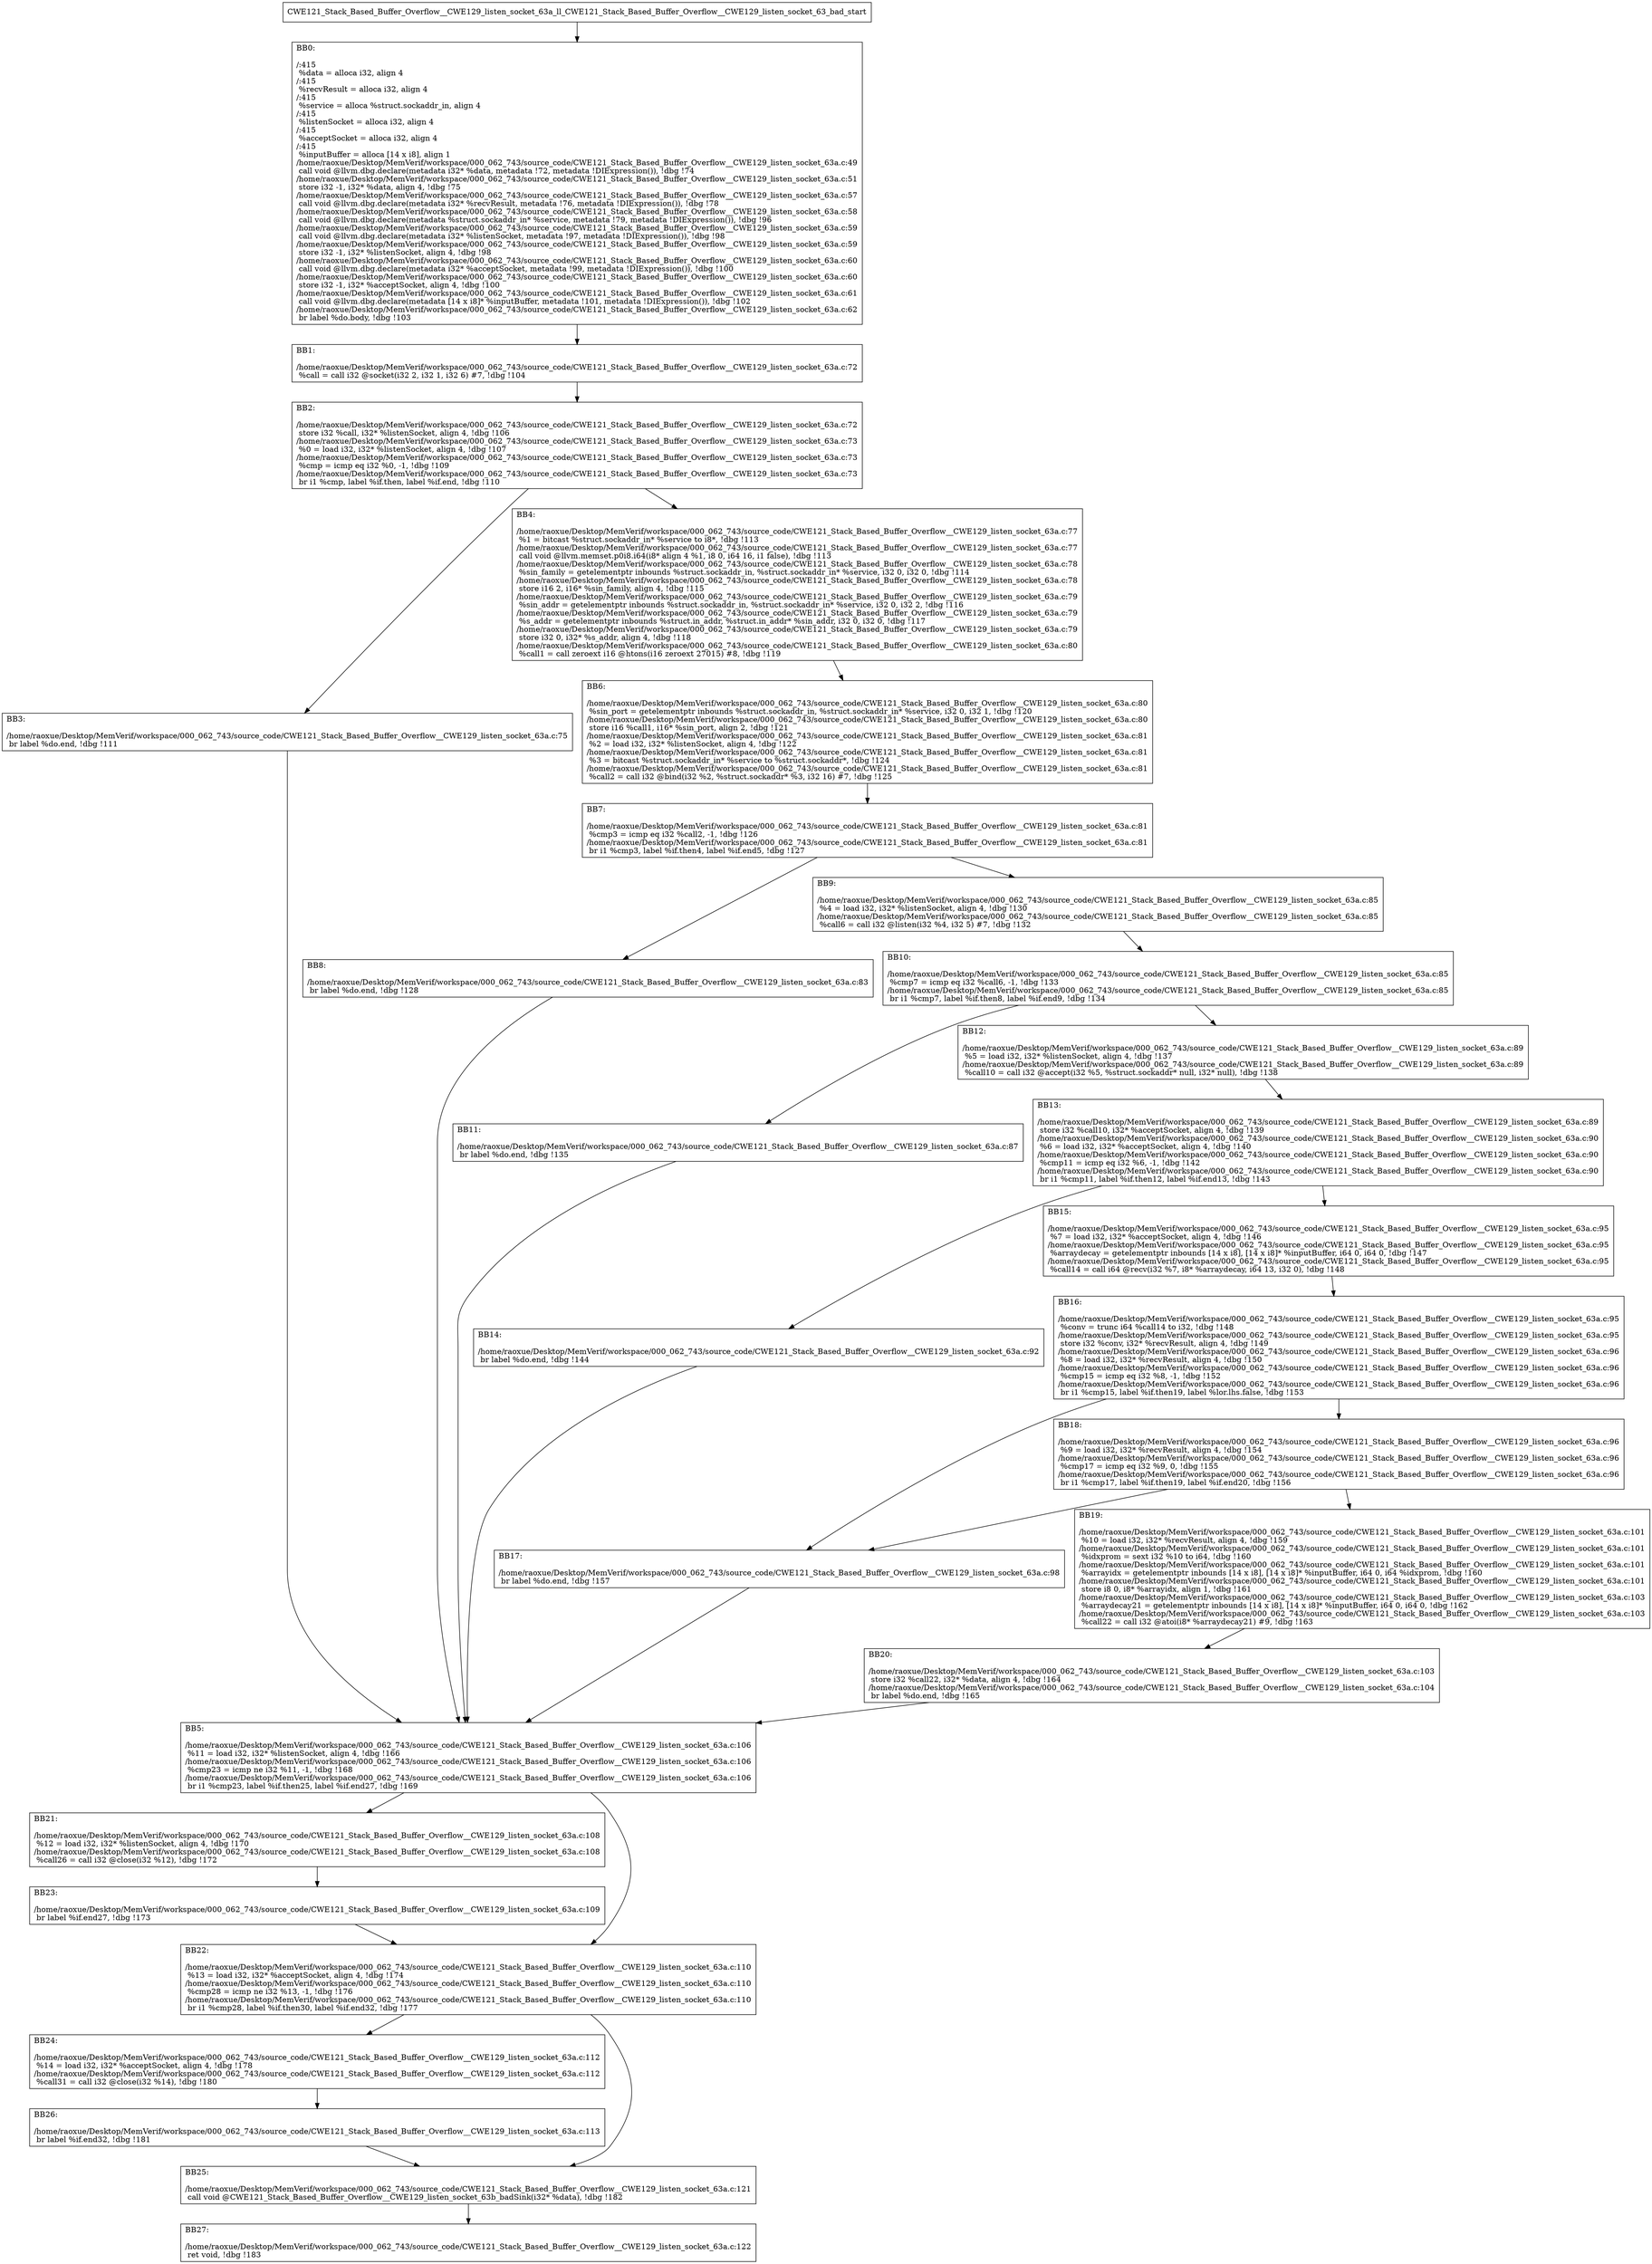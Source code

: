 digraph "CFG for'CWE121_Stack_Based_Buffer_Overflow__CWE129_listen_socket_63a_ll_CWE121_Stack_Based_Buffer_Overflow__CWE129_listen_socket_63_bad' function" {
	BBCWE121_Stack_Based_Buffer_Overflow__CWE129_listen_socket_63a_ll_CWE121_Stack_Based_Buffer_Overflow__CWE129_listen_socket_63_bad_start[shape=record,label="{CWE121_Stack_Based_Buffer_Overflow__CWE129_listen_socket_63a_ll_CWE121_Stack_Based_Buffer_Overflow__CWE129_listen_socket_63_bad_start}"];
	BBCWE121_Stack_Based_Buffer_Overflow__CWE129_listen_socket_63a_ll_CWE121_Stack_Based_Buffer_Overflow__CWE129_listen_socket_63_bad_start-> CWE121_Stack_Based_Buffer_Overflow__CWE129_listen_socket_63a_ll_CWE121_Stack_Based_Buffer_Overflow__CWE129_listen_socket_63_badBB0;
	CWE121_Stack_Based_Buffer_Overflow__CWE129_listen_socket_63a_ll_CWE121_Stack_Based_Buffer_Overflow__CWE129_listen_socket_63_badBB0 [shape=record, label="{BB0:\l\l/:415\l
  %data = alloca i32, align 4\l
/:415\l
  %recvResult = alloca i32, align 4\l
/:415\l
  %service = alloca %struct.sockaddr_in, align 4\l
/:415\l
  %listenSocket = alloca i32, align 4\l
/:415\l
  %acceptSocket = alloca i32, align 4\l
/:415\l
  %inputBuffer = alloca [14 x i8], align 1\l
/home/raoxue/Desktop/MemVerif/workspace/000_062_743/source_code/CWE121_Stack_Based_Buffer_Overflow__CWE129_listen_socket_63a.c:49\l
  call void @llvm.dbg.declare(metadata i32* %data, metadata !72, metadata !DIExpression()), !dbg !74\l
/home/raoxue/Desktop/MemVerif/workspace/000_062_743/source_code/CWE121_Stack_Based_Buffer_Overflow__CWE129_listen_socket_63a.c:51\l
  store i32 -1, i32* %data, align 4, !dbg !75\l
/home/raoxue/Desktop/MemVerif/workspace/000_062_743/source_code/CWE121_Stack_Based_Buffer_Overflow__CWE129_listen_socket_63a.c:57\l
  call void @llvm.dbg.declare(metadata i32* %recvResult, metadata !76, metadata !DIExpression()), !dbg !78\l
/home/raoxue/Desktop/MemVerif/workspace/000_062_743/source_code/CWE121_Stack_Based_Buffer_Overflow__CWE129_listen_socket_63a.c:58\l
  call void @llvm.dbg.declare(metadata %struct.sockaddr_in* %service, metadata !79, metadata !DIExpression()), !dbg !96\l
/home/raoxue/Desktop/MemVerif/workspace/000_062_743/source_code/CWE121_Stack_Based_Buffer_Overflow__CWE129_listen_socket_63a.c:59\l
  call void @llvm.dbg.declare(metadata i32* %listenSocket, metadata !97, metadata !DIExpression()), !dbg !98\l
/home/raoxue/Desktop/MemVerif/workspace/000_062_743/source_code/CWE121_Stack_Based_Buffer_Overflow__CWE129_listen_socket_63a.c:59\l
  store i32 -1, i32* %listenSocket, align 4, !dbg !98\l
/home/raoxue/Desktop/MemVerif/workspace/000_062_743/source_code/CWE121_Stack_Based_Buffer_Overflow__CWE129_listen_socket_63a.c:60\l
  call void @llvm.dbg.declare(metadata i32* %acceptSocket, metadata !99, metadata !DIExpression()), !dbg !100\l
/home/raoxue/Desktop/MemVerif/workspace/000_062_743/source_code/CWE121_Stack_Based_Buffer_Overflow__CWE129_listen_socket_63a.c:60\l
  store i32 -1, i32* %acceptSocket, align 4, !dbg !100\l
/home/raoxue/Desktop/MemVerif/workspace/000_062_743/source_code/CWE121_Stack_Based_Buffer_Overflow__CWE129_listen_socket_63a.c:61\l
  call void @llvm.dbg.declare(metadata [14 x i8]* %inputBuffer, metadata !101, metadata !DIExpression()), !dbg !102\l
/home/raoxue/Desktop/MemVerif/workspace/000_062_743/source_code/CWE121_Stack_Based_Buffer_Overflow__CWE129_listen_socket_63a.c:62\l
  br label %do.body, !dbg !103\l
}"];
	CWE121_Stack_Based_Buffer_Overflow__CWE129_listen_socket_63a_ll_CWE121_Stack_Based_Buffer_Overflow__CWE129_listen_socket_63_badBB0-> CWE121_Stack_Based_Buffer_Overflow__CWE129_listen_socket_63a_ll_CWE121_Stack_Based_Buffer_Overflow__CWE129_listen_socket_63_badBB1;
	CWE121_Stack_Based_Buffer_Overflow__CWE129_listen_socket_63a_ll_CWE121_Stack_Based_Buffer_Overflow__CWE129_listen_socket_63_badBB1 [shape=record, label="{BB1:\l\l/home/raoxue/Desktop/MemVerif/workspace/000_062_743/source_code/CWE121_Stack_Based_Buffer_Overflow__CWE129_listen_socket_63a.c:72\l
  %call = call i32 @socket(i32 2, i32 1, i32 6) #7, !dbg !104\l
}"];
	CWE121_Stack_Based_Buffer_Overflow__CWE129_listen_socket_63a_ll_CWE121_Stack_Based_Buffer_Overflow__CWE129_listen_socket_63_badBB1-> CWE121_Stack_Based_Buffer_Overflow__CWE129_listen_socket_63a_ll_CWE121_Stack_Based_Buffer_Overflow__CWE129_listen_socket_63_badBB2;
	CWE121_Stack_Based_Buffer_Overflow__CWE129_listen_socket_63a_ll_CWE121_Stack_Based_Buffer_Overflow__CWE129_listen_socket_63_badBB2 [shape=record, label="{BB2:\l\l/home/raoxue/Desktop/MemVerif/workspace/000_062_743/source_code/CWE121_Stack_Based_Buffer_Overflow__CWE129_listen_socket_63a.c:72\l
  store i32 %call, i32* %listenSocket, align 4, !dbg !106\l
/home/raoxue/Desktop/MemVerif/workspace/000_062_743/source_code/CWE121_Stack_Based_Buffer_Overflow__CWE129_listen_socket_63a.c:73\l
  %0 = load i32, i32* %listenSocket, align 4, !dbg !107\l
/home/raoxue/Desktop/MemVerif/workspace/000_062_743/source_code/CWE121_Stack_Based_Buffer_Overflow__CWE129_listen_socket_63a.c:73\l
  %cmp = icmp eq i32 %0, -1, !dbg !109\l
/home/raoxue/Desktop/MemVerif/workspace/000_062_743/source_code/CWE121_Stack_Based_Buffer_Overflow__CWE129_listen_socket_63a.c:73\l
  br i1 %cmp, label %if.then, label %if.end, !dbg !110\l
}"];
	CWE121_Stack_Based_Buffer_Overflow__CWE129_listen_socket_63a_ll_CWE121_Stack_Based_Buffer_Overflow__CWE129_listen_socket_63_badBB2-> CWE121_Stack_Based_Buffer_Overflow__CWE129_listen_socket_63a_ll_CWE121_Stack_Based_Buffer_Overflow__CWE129_listen_socket_63_badBB3;
	CWE121_Stack_Based_Buffer_Overflow__CWE129_listen_socket_63a_ll_CWE121_Stack_Based_Buffer_Overflow__CWE129_listen_socket_63_badBB2-> CWE121_Stack_Based_Buffer_Overflow__CWE129_listen_socket_63a_ll_CWE121_Stack_Based_Buffer_Overflow__CWE129_listen_socket_63_badBB4;
	CWE121_Stack_Based_Buffer_Overflow__CWE129_listen_socket_63a_ll_CWE121_Stack_Based_Buffer_Overflow__CWE129_listen_socket_63_badBB3 [shape=record, label="{BB3:\l\l/home/raoxue/Desktop/MemVerif/workspace/000_062_743/source_code/CWE121_Stack_Based_Buffer_Overflow__CWE129_listen_socket_63a.c:75\l
  br label %do.end, !dbg !111\l
}"];
	CWE121_Stack_Based_Buffer_Overflow__CWE129_listen_socket_63a_ll_CWE121_Stack_Based_Buffer_Overflow__CWE129_listen_socket_63_badBB3-> CWE121_Stack_Based_Buffer_Overflow__CWE129_listen_socket_63a_ll_CWE121_Stack_Based_Buffer_Overflow__CWE129_listen_socket_63_badBB5;
	CWE121_Stack_Based_Buffer_Overflow__CWE129_listen_socket_63a_ll_CWE121_Stack_Based_Buffer_Overflow__CWE129_listen_socket_63_badBB4 [shape=record, label="{BB4:\l\l/home/raoxue/Desktop/MemVerif/workspace/000_062_743/source_code/CWE121_Stack_Based_Buffer_Overflow__CWE129_listen_socket_63a.c:77\l
  %1 = bitcast %struct.sockaddr_in* %service to i8*, !dbg !113\l
/home/raoxue/Desktop/MemVerif/workspace/000_062_743/source_code/CWE121_Stack_Based_Buffer_Overflow__CWE129_listen_socket_63a.c:77\l
  call void @llvm.memset.p0i8.i64(i8* align 4 %1, i8 0, i64 16, i1 false), !dbg !113\l
/home/raoxue/Desktop/MemVerif/workspace/000_062_743/source_code/CWE121_Stack_Based_Buffer_Overflow__CWE129_listen_socket_63a.c:78\l
  %sin_family = getelementptr inbounds %struct.sockaddr_in, %struct.sockaddr_in* %service, i32 0, i32 0, !dbg !114\l
/home/raoxue/Desktop/MemVerif/workspace/000_062_743/source_code/CWE121_Stack_Based_Buffer_Overflow__CWE129_listen_socket_63a.c:78\l
  store i16 2, i16* %sin_family, align 4, !dbg !115\l
/home/raoxue/Desktop/MemVerif/workspace/000_062_743/source_code/CWE121_Stack_Based_Buffer_Overflow__CWE129_listen_socket_63a.c:79\l
  %sin_addr = getelementptr inbounds %struct.sockaddr_in, %struct.sockaddr_in* %service, i32 0, i32 2, !dbg !116\l
/home/raoxue/Desktop/MemVerif/workspace/000_062_743/source_code/CWE121_Stack_Based_Buffer_Overflow__CWE129_listen_socket_63a.c:79\l
  %s_addr = getelementptr inbounds %struct.in_addr, %struct.in_addr* %sin_addr, i32 0, i32 0, !dbg !117\l
/home/raoxue/Desktop/MemVerif/workspace/000_062_743/source_code/CWE121_Stack_Based_Buffer_Overflow__CWE129_listen_socket_63a.c:79\l
  store i32 0, i32* %s_addr, align 4, !dbg !118\l
/home/raoxue/Desktop/MemVerif/workspace/000_062_743/source_code/CWE121_Stack_Based_Buffer_Overflow__CWE129_listen_socket_63a.c:80\l
  %call1 = call zeroext i16 @htons(i16 zeroext 27015) #8, !dbg !119\l
}"];
	CWE121_Stack_Based_Buffer_Overflow__CWE129_listen_socket_63a_ll_CWE121_Stack_Based_Buffer_Overflow__CWE129_listen_socket_63_badBB4-> CWE121_Stack_Based_Buffer_Overflow__CWE129_listen_socket_63a_ll_CWE121_Stack_Based_Buffer_Overflow__CWE129_listen_socket_63_badBB6;
	CWE121_Stack_Based_Buffer_Overflow__CWE129_listen_socket_63a_ll_CWE121_Stack_Based_Buffer_Overflow__CWE129_listen_socket_63_badBB6 [shape=record, label="{BB6:\l\l/home/raoxue/Desktop/MemVerif/workspace/000_062_743/source_code/CWE121_Stack_Based_Buffer_Overflow__CWE129_listen_socket_63a.c:80\l
  %sin_port = getelementptr inbounds %struct.sockaddr_in, %struct.sockaddr_in* %service, i32 0, i32 1, !dbg !120\l
/home/raoxue/Desktop/MemVerif/workspace/000_062_743/source_code/CWE121_Stack_Based_Buffer_Overflow__CWE129_listen_socket_63a.c:80\l
  store i16 %call1, i16* %sin_port, align 2, !dbg !121\l
/home/raoxue/Desktop/MemVerif/workspace/000_062_743/source_code/CWE121_Stack_Based_Buffer_Overflow__CWE129_listen_socket_63a.c:81\l
  %2 = load i32, i32* %listenSocket, align 4, !dbg !122\l
/home/raoxue/Desktop/MemVerif/workspace/000_062_743/source_code/CWE121_Stack_Based_Buffer_Overflow__CWE129_listen_socket_63a.c:81\l
  %3 = bitcast %struct.sockaddr_in* %service to %struct.sockaddr*, !dbg !124\l
/home/raoxue/Desktop/MemVerif/workspace/000_062_743/source_code/CWE121_Stack_Based_Buffer_Overflow__CWE129_listen_socket_63a.c:81\l
  %call2 = call i32 @bind(i32 %2, %struct.sockaddr* %3, i32 16) #7, !dbg !125\l
}"];
	CWE121_Stack_Based_Buffer_Overflow__CWE129_listen_socket_63a_ll_CWE121_Stack_Based_Buffer_Overflow__CWE129_listen_socket_63_badBB6-> CWE121_Stack_Based_Buffer_Overflow__CWE129_listen_socket_63a_ll_CWE121_Stack_Based_Buffer_Overflow__CWE129_listen_socket_63_badBB7;
	CWE121_Stack_Based_Buffer_Overflow__CWE129_listen_socket_63a_ll_CWE121_Stack_Based_Buffer_Overflow__CWE129_listen_socket_63_badBB7 [shape=record, label="{BB7:\l\l/home/raoxue/Desktop/MemVerif/workspace/000_062_743/source_code/CWE121_Stack_Based_Buffer_Overflow__CWE129_listen_socket_63a.c:81\l
  %cmp3 = icmp eq i32 %call2, -1, !dbg !126\l
/home/raoxue/Desktop/MemVerif/workspace/000_062_743/source_code/CWE121_Stack_Based_Buffer_Overflow__CWE129_listen_socket_63a.c:81\l
  br i1 %cmp3, label %if.then4, label %if.end5, !dbg !127\l
}"];
	CWE121_Stack_Based_Buffer_Overflow__CWE129_listen_socket_63a_ll_CWE121_Stack_Based_Buffer_Overflow__CWE129_listen_socket_63_badBB7-> CWE121_Stack_Based_Buffer_Overflow__CWE129_listen_socket_63a_ll_CWE121_Stack_Based_Buffer_Overflow__CWE129_listen_socket_63_badBB8;
	CWE121_Stack_Based_Buffer_Overflow__CWE129_listen_socket_63a_ll_CWE121_Stack_Based_Buffer_Overflow__CWE129_listen_socket_63_badBB7-> CWE121_Stack_Based_Buffer_Overflow__CWE129_listen_socket_63a_ll_CWE121_Stack_Based_Buffer_Overflow__CWE129_listen_socket_63_badBB9;
	CWE121_Stack_Based_Buffer_Overflow__CWE129_listen_socket_63a_ll_CWE121_Stack_Based_Buffer_Overflow__CWE129_listen_socket_63_badBB8 [shape=record, label="{BB8:\l\l/home/raoxue/Desktop/MemVerif/workspace/000_062_743/source_code/CWE121_Stack_Based_Buffer_Overflow__CWE129_listen_socket_63a.c:83\l
  br label %do.end, !dbg !128\l
}"];
	CWE121_Stack_Based_Buffer_Overflow__CWE129_listen_socket_63a_ll_CWE121_Stack_Based_Buffer_Overflow__CWE129_listen_socket_63_badBB8-> CWE121_Stack_Based_Buffer_Overflow__CWE129_listen_socket_63a_ll_CWE121_Stack_Based_Buffer_Overflow__CWE129_listen_socket_63_badBB5;
	CWE121_Stack_Based_Buffer_Overflow__CWE129_listen_socket_63a_ll_CWE121_Stack_Based_Buffer_Overflow__CWE129_listen_socket_63_badBB9 [shape=record, label="{BB9:\l\l/home/raoxue/Desktop/MemVerif/workspace/000_062_743/source_code/CWE121_Stack_Based_Buffer_Overflow__CWE129_listen_socket_63a.c:85\l
  %4 = load i32, i32* %listenSocket, align 4, !dbg !130\l
/home/raoxue/Desktop/MemVerif/workspace/000_062_743/source_code/CWE121_Stack_Based_Buffer_Overflow__CWE129_listen_socket_63a.c:85\l
  %call6 = call i32 @listen(i32 %4, i32 5) #7, !dbg !132\l
}"];
	CWE121_Stack_Based_Buffer_Overflow__CWE129_listen_socket_63a_ll_CWE121_Stack_Based_Buffer_Overflow__CWE129_listen_socket_63_badBB9-> CWE121_Stack_Based_Buffer_Overflow__CWE129_listen_socket_63a_ll_CWE121_Stack_Based_Buffer_Overflow__CWE129_listen_socket_63_badBB10;
	CWE121_Stack_Based_Buffer_Overflow__CWE129_listen_socket_63a_ll_CWE121_Stack_Based_Buffer_Overflow__CWE129_listen_socket_63_badBB10 [shape=record, label="{BB10:\l\l/home/raoxue/Desktop/MemVerif/workspace/000_062_743/source_code/CWE121_Stack_Based_Buffer_Overflow__CWE129_listen_socket_63a.c:85\l
  %cmp7 = icmp eq i32 %call6, -1, !dbg !133\l
/home/raoxue/Desktop/MemVerif/workspace/000_062_743/source_code/CWE121_Stack_Based_Buffer_Overflow__CWE129_listen_socket_63a.c:85\l
  br i1 %cmp7, label %if.then8, label %if.end9, !dbg !134\l
}"];
	CWE121_Stack_Based_Buffer_Overflow__CWE129_listen_socket_63a_ll_CWE121_Stack_Based_Buffer_Overflow__CWE129_listen_socket_63_badBB10-> CWE121_Stack_Based_Buffer_Overflow__CWE129_listen_socket_63a_ll_CWE121_Stack_Based_Buffer_Overflow__CWE129_listen_socket_63_badBB11;
	CWE121_Stack_Based_Buffer_Overflow__CWE129_listen_socket_63a_ll_CWE121_Stack_Based_Buffer_Overflow__CWE129_listen_socket_63_badBB10-> CWE121_Stack_Based_Buffer_Overflow__CWE129_listen_socket_63a_ll_CWE121_Stack_Based_Buffer_Overflow__CWE129_listen_socket_63_badBB12;
	CWE121_Stack_Based_Buffer_Overflow__CWE129_listen_socket_63a_ll_CWE121_Stack_Based_Buffer_Overflow__CWE129_listen_socket_63_badBB11 [shape=record, label="{BB11:\l\l/home/raoxue/Desktop/MemVerif/workspace/000_062_743/source_code/CWE121_Stack_Based_Buffer_Overflow__CWE129_listen_socket_63a.c:87\l
  br label %do.end, !dbg !135\l
}"];
	CWE121_Stack_Based_Buffer_Overflow__CWE129_listen_socket_63a_ll_CWE121_Stack_Based_Buffer_Overflow__CWE129_listen_socket_63_badBB11-> CWE121_Stack_Based_Buffer_Overflow__CWE129_listen_socket_63a_ll_CWE121_Stack_Based_Buffer_Overflow__CWE129_listen_socket_63_badBB5;
	CWE121_Stack_Based_Buffer_Overflow__CWE129_listen_socket_63a_ll_CWE121_Stack_Based_Buffer_Overflow__CWE129_listen_socket_63_badBB12 [shape=record, label="{BB12:\l\l/home/raoxue/Desktop/MemVerif/workspace/000_062_743/source_code/CWE121_Stack_Based_Buffer_Overflow__CWE129_listen_socket_63a.c:89\l
  %5 = load i32, i32* %listenSocket, align 4, !dbg !137\l
/home/raoxue/Desktop/MemVerif/workspace/000_062_743/source_code/CWE121_Stack_Based_Buffer_Overflow__CWE129_listen_socket_63a.c:89\l
  %call10 = call i32 @accept(i32 %5, %struct.sockaddr* null, i32* null), !dbg !138\l
}"];
	CWE121_Stack_Based_Buffer_Overflow__CWE129_listen_socket_63a_ll_CWE121_Stack_Based_Buffer_Overflow__CWE129_listen_socket_63_badBB12-> CWE121_Stack_Based_Buffer_Overflow__CWE129_listen_socket_63a_ll_CWE121_Stack_Based_Buffer_Overflow__CWE129_listen_socket_63_badBB13;
	CWE121_Stack_Based_Buffer_Overflow__CWE129_listen_socket_63a_ll_CWE121_Stack_Based_Buffer_Overflow__CWE129_listen_socket_63_badBB13 [shape=record, label="{BB13:\l\l/home/raoxue/Desktop/MemVerif/workspace/000_062_743/source_code/CWE121_Stack_Based_Buffer_Overflow__CWE129_listen_socket_63a.c:89\l
  store i32 %call10, i32* %acceptSocket, align 4, !dbg !139\l
/home/raoxue/Desktop/MemVerif/workspace/000_062_743/source_code/CWE121_Stack_Based_Buffer_Overflow__CWE129_listen_socket_63a.c:90\l
  %6 = load i32, i32* %acceptSocket, align 4, !dbg !140\l
/home/raoxue/Desktop/MemVerif/workspace/000_062_743/source_code/CWE121_Stack_Based_Buffer_Overflow__CWE129_listen_socket_63a.c:90\l
  %cmp11 = icmp eq i32 %6, -1, !dbg !142\l
/home/raoxue/Desktop/MemVerif/workspace/000_062_743/source_code/CWE121_Stack_Based_Buffer_Overflow__CWE129_listen_socket_63a.c:90\l
  br i1 %cmp11, label %if.then12, label %if.end13, !dbg !143\l
}"];
	CWE121_Stack_Based_Buffer_Overflow__CWE129_listen_socket_63a_ll_CWE121_Stack_Based_Buffer_Overflow__CWE129_listen_socket_63_badBB13-> CWE121_Stack_Based_Buffer_Overflow__CWE129_listen_socket_63a_ll_CWE121_Stack_Based_Buffer_Overflow__CWE129_listen_socket_63_badBB14;
	CWE121_Stack_Based_Buffer_Overflow__CWE129_listen_socket_63a_ll_CWE121_Stack_Based_Buffer_Overflow__CWE129_listen_socket_63_badBB13-> CWE121_Stack_Based_Buffer_Overflow__CWE129_listen_socket_63a_ll_CWE121_Stack_Based_Buffer_Overflow__CWE129_listen_socket_63_badBB15;
	CWE121_Stack_Based_Buffer_Overflow__CWE129_listen_socket_63a_ll_CWE121_Stack_Based_Buffer_Overflow__CWE129_listen_socket_63_badBB14 [shape=record, label="{BB14:\l\l/home/raoxue/Desktop/MemVerif/workspace/000_062_743/source_code/CWE121_Stack_Based_Buffer_Overflow__CWE129_listen_socket_63a.c:92\l
  br label %do.end, !dbg !144\l
}"];
	CWE121_Stack_Based_Buffer_Overflow__CWE129_listen_socket_63a_ll_CWE121_Stack_Based_Buffer_Overflow__CWE129_listen_socket_63_badBB14-> CWE121_Stack_Based_Buffer_Overflow__CWE129_listen_socket_63a_ll_CWE121_Stack_Based_Buffer_Overflow__CWE129_listen_socket_63_badBB5;
	CWE121_Stack_Based_Buffer_Overflow__CWE129_listen_socket_63a_ll_CWE121_Stack_Based_Buffer_Overflow__CWE129_listen_socket_63_badBB15 [shape=record, label="{BB15:\l\l/home/raoxue/Desktop/MemVerif/workspace/000_062_743/source_code/CWE121_Stack_Based_Buffer_Overflow__CWE129_listen_socket_63a.c:95\l
  %7 = load i32, i32* %acceptSocket, align 4, !dbg !146\l
/home/raoxue/Desktop/MemVerif/workspace/000_062_743/source_code/CWE121_Stack_Based_Buffer_Overflow__CWE129_listen_socket_63a.c:95\l
  %arraydecay = getelementptr inbounds [14 x i8], [14 x i8]* %inputBuffer, i64 0, i64 0, !dbg !147\l
/home/raoxue/Desktop/MemVerif/workspace/000_062_743/source_code/CWE121_Stack_Based_Buffer_Overflow__CWE129_listen_socket_63a.c:95\l
  %call14 = call i64 @recv(i32 %7, i8* %arraydecay, i64 13, i32 0), !dbg !148\l
}"];
	CWE121_Stack_Based_Buffer_Overflow__CWE129_listen_socket_63a_ll_CWE121_Stack_Based_Buffer_Overflow__CWE129_listen_socket_63_badBB15-> CWE121_Stack_Based_Buffer_Overflow__CWE129_listen_socket_63a_ll_CWE121_Stack_Based_Buffer_Overflow__CWE129_listen_socket_63_badBB16;
	CWE121_Stack_Based_Buffer_Overflow__CWE129_listen_socket_63a_ll_CWE121_Stack_Based_Buffer_Overflow__CWE129_listen_socket_63_badBB16 [shape=record, label="{BB16:\l\l/home/raoxue/Desktop/MemVerif/workspace/000_062_743/source_code/CWE121_Stack_Based_Buffer_Overflow__CWE129_listen_socket_63a.c:95\l
  %conv = trunc i64 %call14 to i32, !dbg !148\l
/home/raoxue/Desktop/MemVerif/workspace/000_062_743/source_code/CWE121_Stack_Based_Buffer_Overflow__CWE129_listen_socket_63a.c:95\l
  store i32 %conv, i32* %recvResult, align 4, !dbg !149\l
/home/raoxue/Desktop/MemVerif/workspace/000_062_743/source_code/CWE121_Stack_Based_Buffer_Overflow__CWE129_listen_socket_63a.c:96\l
  %8 = load i32, i32* %recvResult, align 4, !dbg !150\l
/home/raoxue/Desktop/MemVerif/workspace/000_062_743/source_code/CWE121_Stack_Based_Buffer_Overflow__CWE129_listen_socket_63a.c:96\l
  %cmp15 = icmp eq i32 %8, -1, !dbg !152\l
/home/raoxue/Desktop/MemVerif/workspace/000_062_743/source_code/CWE121_Stack_Based_Buffer_Overflow__CWE129_listen_socket_63a.c:96\l
  br i1 %cmp15, label %if.then19, label %lor.lhs.false, !dbg !153\l
}"];
	CWE121_Stack_Based_Buffer_Overflow__CWE129_listen_socket_63a_ll_CWE121_Stack_Based_Buffer_Overflow__CWE129_listen_socket_63_badBB16-> CWE121_Stack_Based_Buffer_Overflow__CWE129_listen_socket_63a_ll_CWE121_Stack_Based_Buffer_Overflow__CWE129_listen_socket_63_badBB17;
	CWE121_Stack_Based_Buffer_Overflow__CWE129_listen_socket_63a_ll_CWE121_Stack_Based_Buffer_Overflow__CWE129_listen_socket_63_badBB16-> CWE121_Stack_Based_Buffer_Overflow__CWE129_listen_socket_63a_ll_CWE121_Stack_Based_Buffer_Overflow__CWE129_listen_socket_63_badBB18;
	CWE121_Stack_Based_Buffer_Overflow__CWE129_listen_socket_63a_ll_CWE121_Stack_Based_Buffer_Overflow__CWE129_listen_socket_63_badBB18 [shape=record, label="{BB18:\l\l/home/raoxue/Desktop/MemVerif/workspace/000_062_743/source_code/CWE121_Stack_Based_Buffer_Overflow__CWE129_listen_socket_63a.c:96\l
  %9 = load i32, i32* %recvResult, align 4, !dbg !154\l
/home/raoxue/Desktop/MemVerif/workspace/000_062_743/source_code/CWE121_Stack_Based_Buffer_Overflow__CWE129_listen_socket_63a.c:96\l
  %cmp17 = icmp eq i32 %9, 0, !dbg !155\l
/home/raoxue/Desktop/MemVerif/workspace/000_062_743/source_code/CWE121_Stack_Based_Buffer_Overflow__CWE129_listen_socket_63a.c:96\l
  br i1 %cmp17, label %if.then19, label %if.end20, !dbg !156\l
}"];
	CWE121_Stack_Based_Buffer_Overflow__CWE129_listen_socket_63a_ll_CWE121_Stack_Based_Buffer_Overflow__CWE129_listen_socket_63_badBB18-> CWE121_Stack_Based_Buffer_Overflow__CWE129_listen_socket_63a_ll_CWE121_Stack_Based_Buffer_Overflow__CWE129_listen_socket_63_badBB17;
	CWE121_Stack_Based_Buffer_Overflow__CWE129_listen_socket_63a_ll_CWE121_Stack_Based_Buffer_Overflow__CWE129_listen_socket_63_badBB18-> CWE121_Stack_Based_Buffer_Overflow__CWE129_listen_socket_63a_ll_CWE121_Stack_Based_Buffer_Overflow__CWE129_listen_socket_63_badBB19;
	CWE121_Stack_Based_Buffer_Overflow__CWE129_listen_socket_63a_ll_CWE121_Stack_Based_Buffer_Overflow__CWE129_listen_socket_63_badBB17 [shape=record, label="{BB17:\l\l/home/raoxue/Desktop/MemVerif/workspace/000_062_743/source_code/CWE121_Stack_Based_Buffer_Overflow__CWE129_listen_socket_63a.c:98\l
  br label %do.end, !dbg !157\l
}"];
	CWE121_Stack_Based_Buffer_Overflow__CWE129_listen_socket_63a_ll_CWE121_Stack_Based_Buffer_Overflow__CWE129_listen_socket_63_badBB17-> CWE121_Stack_Based_Buffer_Overflow__CWE129_listen_socket_63a_ll_CWE121_Stack_Based_Buffer_Overflow__CWE129_listen_socket_63_badBB5;
	CWE121_Stack_Based_Buffer_Overflow__CWE129_listen_socket_63a_ll_CWE121_Stack_Based_Buffer_Overflow__CWE129_listen_socket_63_badBB19 [shape=record, label="{BB19:\l\l/home/raoxue/Desktop/MemVerif/workspace/000_062_743/source_code/CWE121_Stack_Based_Buffer_Overflow__CWE129_listen_socket_63a.c:101\l
  %10 = load i32, i32* %recvResult, align 4, !dbg !159\l
/home/raoxue/Desktop/MemVerif/workspace/000_062_743/source_code/CWE121_Stack_Based_Buffer_Overflow__CWE129_listen_socket_63a.c:101\l
  %idxprom = sext i32 %10 to i64, !dbg !160\l
/home/raoxue/Desktop/MemVerif/workspace/000_062_743/source_code/CWE121_Stack_Based_Buffer_Overflow__CWE129_listen_socket_63a.c:101\l
  %arrayidx = getelementptr inbounds [14 x i8], [14 x i8]* %inputBuffer, i64 0, i64 %idxprom, !dbg !160\l
/home/raoxue/Desktop/MemVerif/workspace/000_062_743/source_code/CWE121_Stack_Based_Buffer_Overflow__CWE129_listen_socket_63a.c:101\l
  store i8 0, i8* %arrayidx, align 1, !dbg !161\l
/home/raoxue/Desktop/MemVerif/workspace/000_062_743/source_code/CWE121_Stack_Based_Buffer_Overflow__CWE129_listen_socket_63a.c:103\l
  %arraydecay21 = getelementptr inbounds [14 x i8], [14 x i8]* %inputBuffer, i64 0, i64 0, !dbg !162\l
/home/raoxue/Desktop/MemVerif/workspace/000_062_743/source_code/CWE121_Stack_Based_Buffer_Overflow__CWE129_listen_socket_63a.c:103\l
  %call22 = call i32 @atoi(i8* %arraydecay21) #9, !dbg !163\l
}"];
	CWE121_Stack_Based_Buffer_Overflow__CWE129_listen_socket_63a_ll_CWE121_Stack_Based_Buffer_Overflow__CWE129_listen_socket_63_badBB19-> CWE121_Stack_Based_Buffer_Overflow__CWE129_listen_socket_63a_ll_CWE121_Stack_Based_Buffer_Overflow__CWE129_listen_socket_63_badBB20;
	CWE121_Stack_Based_Buffer_Overflow__CWE129_listen_socket_63a_ll_CWE121_Stack_Based_Buffer_Overflow__CWE129_listen_socket_63_badBB20 [shape=record, label="{BB20:\l\l/home/raoxue/Desktop/MemVerif/workspace/000_062_743/source_code/CWE121_Stack_Based_Buffer_Overflow__CWE129_listen_socket_63a.c:103\l
  store i32 %call22, i32* %data, align 4, !dbg !164\l
/home/raoxue/Desktop/MemVerif/workspace/000_062_743/source_code/CWE121_Stack_Based_Buffer_Overflow__CWE129_listen_socket_63a.c:104\l
  br label %do.end, !dbg !165\l
}"];
	CWE121_Stack_Based_Buffer_Overflow__CWE129_listen_socket_63a_ll_CWE121_Stack_Based_Buffer_Overflow__CWE129_listen_socket_63_badBB20-> CWE121_Stack_Based_Buffer_Overflow__CWE129_listen_socket_63a_ll_CWE121_Stack_Based_Buffer_Overflow__CWE129_listen_socket_63_badBB5;
	CWE121_Stack_Based_Buffer_Overflow__CWE129_listen_socket_63a_ll_CWE121_Stack_Based_Buffer_Overflow__CWE129_listen_socket_63_badBB5 [shape=record, label="{BB5:\l\l/home/raoxue/Desktop/MemVerif/workspace/000_062_743/source_code/CWE121_Stack_Based_Buffer_Overflow__CWE129_listen_socket_63a.c:106\l
  %11 = load i32, i32* %listenSocket, align 4, !dbg !166\l
/home/raoxue/Desktop/MemVerif/workspace/000_062_743/source_code/CWE121_Stack_Based_Buffer_Overflow__CWE129_listen_socket_63a.c:106\l
  %cmp23 = icmp ne i32 %11, -1, !dbg !168\l
/home/raoxue/Desktop/MemVerif/workspace/000_062_743/source_code/CWE121_Stack_Based_Buffer_Overflow__CWE129_listen_socket_63a.c:106\l
  br i1 %cmp23, label %if.then25, label %if.end27, !dbg !169\l
}"];
	CWE121_Stack_Based_Buffer_Overflow__CWE129_listen_socket_63a_ll_CWE121_Stack_Based_Buffer_Overflow__CWE129_listen_socket_63_badBB5-> CWE121_Stack_Based_Buffer_Overflow__CWE129_listen_socket_63a_ll_CWE121_Stack_Based_Buffer_Overflow__CWE129_listen_socket_63_badBB21;
	CWE121_Stack_Based_Buffer_Overflow__CWE129_listen_socket_63a_ll_CWE121_Stack_Based_Buffer_Overflow__CWE129_listen_socket_63_badBB5-> CWE121_Stack_Based_Buffer_Overflow__CWE129_listen_socket_63a_ll_CWE121_Stack_Based_Buffer_Overflow__CWE129_listen_socket_63_badBB22;
	CWE121_Stack_Based_Buffer_Overflow__CWE129_listen_socket_63a_ll_CWE121_Stack_Based_Buffer_Overflow__CWE129_listen_socket_63_badBB21 [shape=record, label="{BB21:\l\l/home/raoxue/Desktop/MemVerif/workspace/000_062_743/source_code/CWE121_Stack_Based_Buffer_Overflow__CWE129_listen_socket_63a.c:108\l
  %12 = load i32, i32* %listenSocket, align 4, !dbg !170\l
/home/raoxue/Desktop/MemVerif/workspace/000_062_743/source_code/CWE121_Stack_Based_Buffer_Overflow__CWE129_listen_socket_63a.c:108\l
  %call26 = call i32 @close(i32 %12), !dbg !172\l
}"];
	CWE121_Stack_Based_Buffer_Overflow__CWE129_listen_socket_63a_ll_CWE121_Stack_Based_Buffer_Overflow__CWE129_listen_socket_63_badBB21-> CWE121_Stack_Based_Buffer_Overflow__CWE129_listen_socket_63a_ll_CWE121_Stack_Based_Buffer_Overflow__CWE129_listen_socket_63_badBB23;
	CWE121_Stack_Based_Buffer_Overflow__CWE129_listen_socket_63a_ll_CWE121_Stack_Based_Buffer_Overflow__CWE129_listen_socket_63_badBB23 [shape=record, label="{BB23:\l\l/home/raoxue/Desktop/MemVerif/workspace/000_062_743/source_code/CWE121_Stack_Based_Buffer_Overflow__CWE129_listen_socket_63a.c:109\l
  br label %if.end27, !dbg !173\l
}"];
	CWE121_Stack_Based_Buffer_Overflow__CWE129_listen_socket_63a_ll_CWE121_Stack_Based_Buffer_Overflow__CWE129_listen_socket_63_badBB23-> CWE121_Stack_Based_Buffer_Overflow__CWE129_listen_socket_63a_ll_CWE121_Stack_Based_Buffer_Overflow__CWE129_listen_socket_63_badBB22;
	CWE121_Stack_Based_Buffer_Overflow__CWE129_listen_socket_63a_ll_CWE121_Stack_Based_Buffer_Overflow__CWE129_listen_socket_63_badBB22 [shape=record, label="{BB22:\l\l/home/raoxue/Desktop/MemVerif/workspace/000_062_743/source_code/CWE121_Stack_Based_Buffer_Overflow__CWE129_listen_socket_63a.c:110\l
  %13 = load i32, i32* %acceptSocket, align 4, !dbg !174\l
/home/raoxue/Desktop/MemVerif/workspace/000_062_743/source_code/CWE121_Stack_Based_Buffer_Overflow__CWE129_listen_socket_63a.c:110\l
  %cmp28 = icmp ne i32 %13, -1, !dbg !176\l
/home/raoxue/Desktop/MemVerif/workspace/000_062_743/source_code/CWE121_Stack_Based_Buffer_Overflow__CWE129_listen_socket_63a.c:110\l
  br i1 %cmp28, label %if.then30, label %if.end32, !dbg !177\l
}"];
	CWE121_Stack_Based_Buffer_Overflow__CWE129_listen_socket_63a_ll_CWE121_Stack_Based_Buffer_Overflow__CWE129_listen_socket_63_badBB22-> CWE121_Stack_Based_Buffer_Overflow__CWE129_listen_socket_63a_ll_CWE121_Stack_Based_Buffer_Overflow__CWE129_listen_socket_63_badBB24;
	CWE121_Stack_Based_Buffer_Overflow__CWE129_listen_socket_63a_ll_CWE121_Stack_Based_Buffer_Overflow__CWE129_listen_socket_63_badBB22-> CWE121_Stack_Based_Buffer_Overflow__CWE129_listen_socket_63a_ll_CWE121_Stack_Based_Buffer_Overflow__CWE129_listen_socket_63_badBB25;
	CWE121_Stack_Based_Buffer_Overflow__CWE129_listen_socket_63a_ll_CWE121_Stack_Based_Buffer_Overflow__CWE129_listen_socket_63_badBB24 [shape=record, label="{BB24:\l\l/home/raoxue/Desktop/MemVerif/workspace/000_062_743/source_code/CWE121_Stack_Based_Buffer_Overflow__CWE129_listen_socket_63a.c:112\l
  %14 = load i32, i32* %acceptSocket, align 4, !dbg !178\l
/home/raoxue/Desktop/MemVerif/workspace/000_062_743/source_code/CWE121_Stack_Based_Buffer_Overflow__CWE129_listen_socket_63a.c:112\l
  %call31 = call i32 @close(i32 %14), !dbg !180\l
}"];
	CWE121_Stack_Based_Buffer_Overflow__CWE129_listen_socket_63a_ll_CWE121_Stack_Based_Buffer_Overflow__CWE129_listen_socket_63_badBB24-> CWE121_Stack_Based_Buffer_Overflow__CWE129_listen_socket_63a_ll_CWE121_Stack_Based_Buffer_Overflow__CWE129_listen_socket_63_badBB26;
	CWE121_Stack_Based_Buffer_Overflow__CWE129_listen_socket_63a_ll_CWE121_Stack_Based_Buffer_Overflow__CWE129_listen_socket_63_badBB26 [shape=record, label="{BB26:\l\l/home/raoxue/Desktop/MemVerif/workspace/000_062_743/source_code/CWE121_Stack_Based_Buffer_Overflow__CWE129_listen_socket_63a.c:113\l
  br label %if.end32, !dbg !181\l
}"];
	CWE121_Stack_Based_Buffer_Overflow__CWE129_listen_socket_63a_ll_CWE121_Stack_Based_Buffer_Overflow__CWE129_listen_socket_63_badBB26-> CWE121_Stack_Based_Buffer_Overflow__CWE129_listen_socket_63a_ll_CWE121_Stack_Based_Buffer_Overflow__CWE129_listen_socket_63_badBB25;
	CWE121_Stack_Based_Buffer_Overflow__CWE129_listen_socket_63a_ll_CWE121_Stack_Based_Buffer_Overflow__CWE129_listen_socket_63_badBB25 [shape=record, label="{BB25:\l\l/home/raoxue/Desktop/MemVerif/workspace/000_062_743/source_code/CWE121_Stack_Based_Buffer_Overflow__CWE129_listen_socket_63a.c:121\l
  call void @CWE121_Stack_Based_Buffer_Overflow__CWE129_listen_socket_63b_badSink(i32* %data), !dbg !182\l
}"];
	CWE121_Stack_Based_Buffer_Overflow__CWE129_listen_socket_63a_ll_CWE121_Stack_Based_Buffer_Overflow__CWE129_listen_socket_63_badBB25-> CWE121_Stack_Based_Buffer_Overflow__CWE129_listen_socket_63a_ll_CWE121_Stack_Based_Buffer_Overflow__CWE129_listen_socket_63_badBB27;
	CWE121_Stack_Based_Buffer_Overflow__CWE129_listen_socket_63a_ll_CWE121_Stack_Based_Buffer_Overflow__CWE129_listen_socket_63_badBB27 [shape=record, label="{BB27:\l\l/home/raoxue/Desktop/MemVerif/workspace/000_062_743/source_code/CWE121_Stack_Based_Buffer_Overflow__CWE129_listen_socket_63a.c:122\l
  ret void, !dbg !183\l
}"];
}
